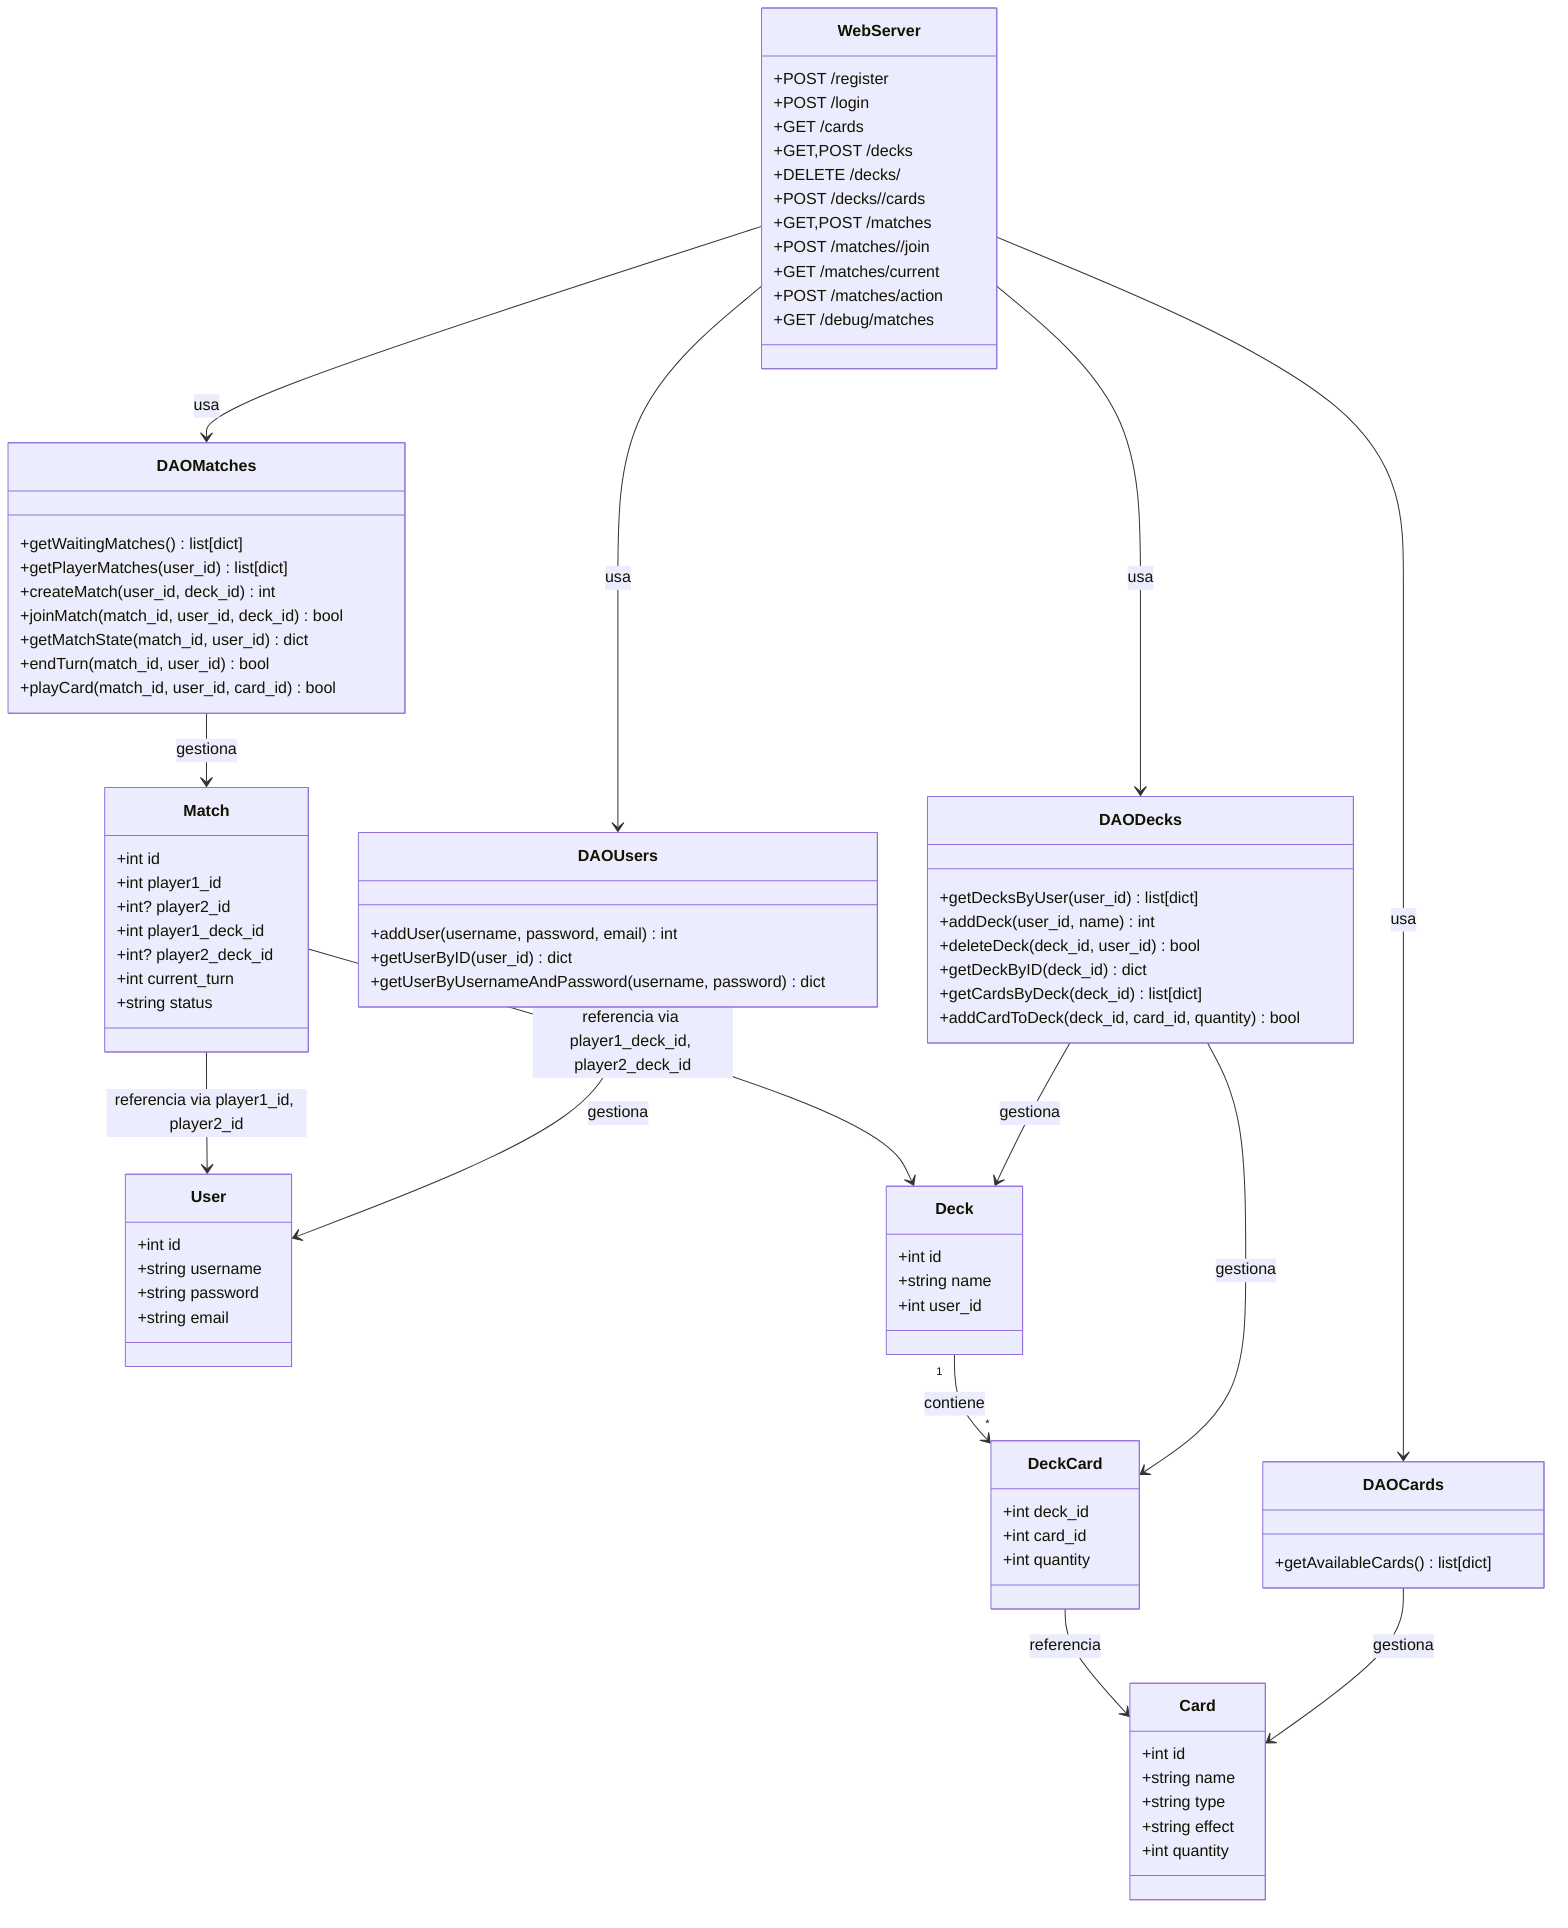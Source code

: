 classDiagram

    class WebServer {
        +POST /register
        +POST /login
        +GET /cards
        +GET,POST /decks
        +DELETE /decks/<int:deck_id>
        +POST /decks/<int:deck_id>/cards
        +GET,POST /matches
        +POST /matches/<int:match_id>/join
        +GET /matches/current
        +POST /matches/action
        +GET /debug/matches
    }

    class DAOUsers {
        +addUser(username, password, email) int
        +getUserByID(user_id) dict
        +getUserByUsernameAndPassword(username, password) dict
    }

    class DAOCards {
        +getAvailableCards() list[dict]
    }

    class DAODecks {
        +getDecksByUser(user_id) list[dict]
        +addDeck(user_id, name) int
        +deleteDeck(deck_id, user_id) bool
        +getDeckByID(deck_id) dict
        +getCardsByDeck(deck_id) list[dict]
        +addCardToDeck(deck_id, card_id, quantity) bool
    }

    class DAOMatches {
        +getWaitingMatches() list[dict]
        +getPlayerMatches(user_id) list[dict]
        +createMatch(user_id, deck_id) int
        +joinMatch(match_id, user_id, deck_id) bool
        +getMatchState(match_id, user_id) dict
        +endTurn(match_id, user_id) bool
        +playCard(match_id, user_id, card_id) bool
    }

    class User {
        +int id
        +string username
        +string password
        +string email
    }

    class Card {
        +int id
        +string name
        +string type
        +string effect
        +int quantity
    }

    class Deck {
        +int id
        +string name
        +int user_id
    }

    class Match {
        +int id
        +int player1_id
        +int? player2_id
        +int player1_deck_id
        +int? player2_deck_id
        +int current_turn
        +string status
    }

    class DeckCard {
        +int deck_id
        +int card_id
        +int quantity
    }

    WebServer --> DAOUsers : usa
    WebServer --> DAOCards : usa
    WebServer --> DAODecks : usa
    WebServer --> DAOMatches : usa

    DAOUsers --> User : gestiona
    DAOCards --> Card : gestiona
    DAODecks --> Deck : gestiona
    DAODecks --> DeckCard : gestiona
    DAOMatches --> Match : gestiona

    Deck "1" --> "*" DeckCard : contiene
    DeckCard --> Card : referencia
    Match --> Deck : referencia via player1_deck_id, player2_deck_id
    Match --> User : referencia via player1_id, player2_id